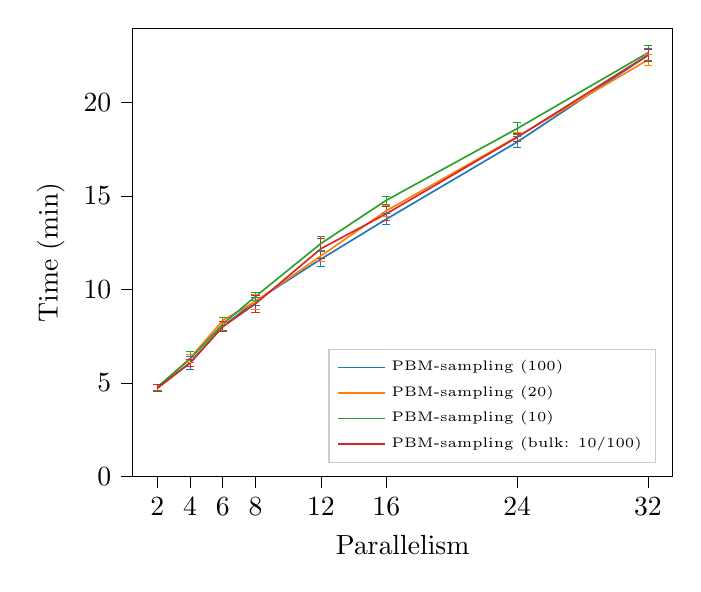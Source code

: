 % This file was created with tikzplotlib v0.10.1.
\begin{tikzpicture}

\definecolor{crimson2143940}{RGB}{214,39,40}
\definecolor{darkgray176}{RGB}{176,176,176}
\definecolor{darkorange25512714}{RGB}{255,127,14}
\definecolor{forestgreen4416044}{RGB}{44,160,44}
\definecolor{lightgray204}{RGB}{204,204,204}
\definecolor{steelblue31119180}{RGB}{31,119,180}

\begin{axis}[
legend cell align={left},
legend style={
  font=\tiny,
  fill opacity=0.8,
  draw opacity=1,
  text opacity=1,
  at={(0.97, 0.03)},
  anchor=south east,
  % at={(0.03,0.97)},
  % anchor=north west,
  draw=lightgray204
},
tick align=outside,
tick pos=left,
%title={Time vs parallelism - Sequential Scans - Impact of Bulk Eviction},
x grid style={darkgray176},
xlabel={Parallelism},
xtick=data,
xmin=0.5, xmax=33.5,
xtick style={color=black},
y grid style={darkgray176},
ylabel={Time (min)},
ymin=0, ymax=23.975,
ytick style={color=black}
]
\path [draw=steelblue31119180, line width=0.3px]
(axis cs:2,4.548)
--(axis cs:2,4.912);

\path [draw=steelblue31119180, line width=0.3px]
(axis cs:4,5.753)
--(axis cs:4,6.421);

\path [draw=steelblue31119180, line width=0.3px]
(axis cs:6,7.762)
--(axis cs:6,8.284);

\path [draw=steelblue31119180, line width=0.3px]
(axis cs:8,9.175)
--(axis cs:8,9.592);

\path [draw=steelblue31119180, line width=0.3px]
(axis cs:12,11.238)
--(axis cs:12,12.016);

\path [draw=steelblue31119180, line width=0.3px]
(axis cs:16,13.481)
--(axis cs:16,14.046);

\path [draw=steelblue31119180, line width=0.3px]
(axis cs:24,17.579)
--(axis cs:24,18.194);

\path [draw=steelblue31119180, line width=0.3px]
(axis cs:32,22.184)
--(axis cs:32,22.876);

\addplot [line width=0.3px, steelblue31119180, mark=-, mark size=1.5, mark options={solid}, only marks, forget plot]
table {%
2 4.548
4 5.753
6 7.762
8 9.175
12 11.238
16 13.481
24 17.579
32 22.184
};
\addplot [line width=0.3px, steelblue31119180, mark=-, mark size=1.5, mark options={solid}, only marks, forget plot]
table {%
2 4.912
4 6.421
6 8.284
8 9.592
12 12.016
16 14.046
24 18.194
32 22.876
};
\path [draw=darkorange25512714, line width=0.3px]
(axis cs:2,4.588)
--(axis cs:2,4.925);

\path [draw=darkorange25512714, line width=0.3px]
(axis cs:4,6.13)
--(axis cs:4,6.53);

\path [draw=darkorange25512714, line width=0.3px]
(axis cs:6,8.201)
--(axis cs:6,8.499);

\path [draw=darkorange25512714, line width=0.3px]
(axis cs:8,8.963)
--(axis cs:8,9.757);

\path [draw=darkorange25512714, line width=0.3px]
(axis cs:12,11.514)
--(axis cs:12,12.08);

\path [draw=darkorange25512714, line width=0.3px]
(axis cs:16,13.909)
--(axis cs:16,14.511);

\path [draw=darkorange25512714, line width=0.3px]
(axis cs:24,17.912)
--(axis cs:24,18.428);

\path [draw=darkorange25512714, line width=0.3px]
(axis cs:32,21.978)
--(axis cs:32,22.588);

\addplot [line width=0.3px, darkorange25512714, mark=-, mark size=1.5, mark options={solid}, only marks, forget plot]
table {%
2 4.588
4 6.13
6 8.201
8 8.963
12 11.514
16 13.909
24 17.912
32 21.978
};
\addplot [line width=0.3px, darkorange25512714, mark=-, mark size=1.5, mark options={solid}, only marks, forget plot]
table {%
2 4.925
4 6.53
6 8.499
8 9.757
12 12.08
16 14.511
24 18.428
32 22.588
};
\path [draw=forestgreen4416044, line width=0.3px]
(axis cs:2,4.621)
--(axis cs:2,4.946);

\path [draw=forestgreen4416044, line width=0.3px]
(axis cs:4,5.905)
--(axis cs:4,6.669);

\path [draw=forestgreen4416044, line width=0.3px]
(axis cs:6,7.807)
--(axis cs:6,8.506);

\path [draw=forestgreen4416044, line width=0.3px]
(axis cs:8,9.408)
--(axis cs:8,9.845);

\path [draw=forestgreen4416044, line width=0.3px]
(axis cs:12,12.103)
--(axis cs:12,12.817);

\path [draw=forestgreen4416044, line width=0.3px]
(axis cs:16,14.562)
--(axis cs:16,14.984);

\path [draw=forestgreen4416044, line width=0.3px]
(axis cs:24,18.286)
--(axis cs:24,18.927);

\path [draw=forestgreen4416044, line width=0.3px]
(axis cs:32,22.271)
--(axis cs:32,23.049);

\addplot [line width=0.3px, forestgreen4416044, mark=-, mark size=1.5, mark options={solid}, only marks, forget plot]
table {%
2 4.621
4 5.905
6 7.807
8 9.408
12 12.103
16 14.562
24 18.286
32 22.271
};
\addplot [line width=0.3px, forestgreen4416044, mark=-, mark size=1.5, mark options={solid}, only marks, forget plot]
table {%
2 4.946
4 6.669
6 8.506
8 9.845
12 12.817
16 14.984
24 18.927
32 23.049
};
\path [draw=crimson2143940, line width=0.3px]
(axis cs:2,4.538)
--(axis cs:2,4.922);

\path [draw=crimson2143940, line width=0.3px]
(axis cs:4,5.878)
--(axis cs:4,6.269);

\path [draw=crimson2143940, line width=0.3px]
(axis cs:6,7.753)
--(axis cs:6,8.273);

\path [draw=crimson2143940, line width=0.3px]
(axis cs:8,8.799)
--(axis cs:8,9.681);

\path [draw=crimson2143940, line width=0.3px]
(axis cs:12,11.64)
--(axis cs:12,12.727);

\path [draw=crimson2143940, line width=0.3px]
(axis cs:16,13.672)
--(axis cs:16,14.428);

\path [draw=crimson2143940, line width=0.3px]
(axis cs:24,17.93)
--(axis cs:24,18.357);

\path [draw=crimson2143940, line width=0.3px]
(axis cs:32,22.226)
--(axis cs:32,22.854);

\addplot [line width=0.3px, crimson2143940, mark=-, mark size=1.5, mark options={solid}, only marks, forget plot]
table {%
2 4.538
4 5.878
6 7.753
8 8.799
12 11.64
16 13.672
24 17.93
32 22.226
};
\addplot [line width=0.3px, crimson2143940, mark=-, mark size=1.5, mark options={solid}, only marks, forget plot]
table {%
2 4.922
4 6.269
6 8.273
8 9.681
12 12.727
16 14.428
24 18.357
32 22.854
};
\addplot [semithick, steelblue31119180]
table {%
2 4.73
4 6.087
6 8.023
8 9.383
12 11.627
16 13.763
24 17.887
32 22.53
};
\addlegendentry{PBM-sampling (100)}
\addplot [semithick, darkorange25512714]
table {%
2 4.757
4 6.33
6 8.35
8 9.36
12 11.797
16 14.21
24 18.17
32 22.283
};
\addlegendentry{PBM-sampling (20)}
\addplot [semithick, forestgreen4416044]
table {%
2 4.783
4 6.287
6 8.157
8 9.627
12 12.46
16 14.773
24 18.607
32 22.66
};
\addlegendentry{PBM-sampling (10)}
\addplot [semithick, crimson2143940]
table {%
2 4.73
4 6.073
6 8.013
8 9.24
12 12.183
16 14.05
24 18.143
32 22.54
};
\addlegendentry{PBM-sampling (bulk: 10/100)}
\end{axis}

\end{tikzpicture}
